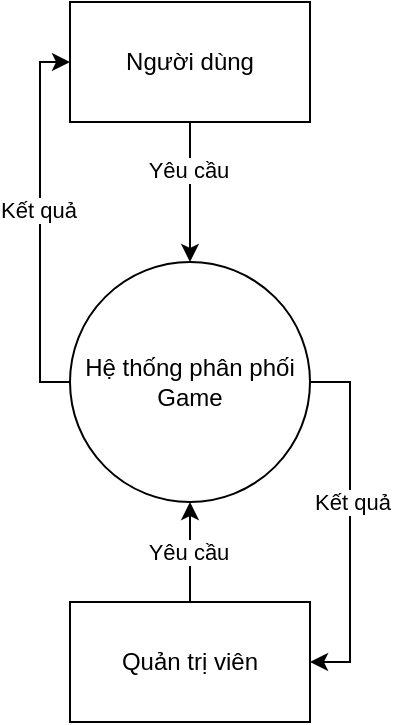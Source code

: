 <mxfile version="26.2.13">
  <diagram name="Page-1" id="SwjTgwN1QWsNc82WDKDY">
    <mxGraphModel dx="666" dy="392" grid="1" gridSize="10" guides="1" tooltips="1" connect="1" arrows="1" fold="1" page="1" pageScale="1" pageWidth="850" pageHeight="1100" math="0" shadow="0">
      <root>
        <mxCell id="0" />
        <mxCell id="1" parent="0" />
        <mxCell id="elirXB4yxsz7Gkl_bgDn-37" style="edgeStyle=orthogonalEdgeStyle;rounded=0;orthogonalLoop=1;jettySize=auto;html=1;" edge="1" parent="1" source="elirXB4yxsz7Gkl_bgDn-34" target="elirXB4yxsz7Gkl_bgDn-36">
          <mxGeometry relative="1" as="geometry" />
        </mxCell>
        <mxCell id="elirXB4yxsz7Gkl_bgDn-44" value="Yêu cầu" style="edgeLabel;html=1;align=center;verticalAlign=middle;resizable=0;points=[];" vertex="1" connectable="0" parent="elirXB4yxsz7Gkl_bgDn-37">
          <mxGeometry x="-0.314" y="-1" relative="1" as="geometry">
            <mxPoint as="offset" />
          </mxGeometry>
        </mxCell>
        <mxCell id="elirXB4yxsz7Gkl_bgDn-34" value="Người dùng" style="rounded=0;whiteSpace=wrap;html=1;" vertex="1" parent="1">
          <mxGeometry x="365" y="80" width="120" height="60" as="geometry" />
        </mxCell>
        <mxCell id="elirXB4yxsz7Gkl_bgDn-42" style="edgeStyle=orthogonalEdgeStyle;rounded=0;orthogonalLoop=1;jettySize=auto;html=1;entryX=1;entryY=0.5;entryDx=0;entryDy=0;" edge="1" parent="1" source="elirXB4yxsz7Gkl_bgDn-36" target="elirXB4yxsz7Gkl_bgDn-39">
          <mxGeometry relative="1" as="geometry">
            <Array as="points">
              <mxPoint x="505" y="270" />
              <mxPoint x="505" y="410" />
            </Array>
          </mxGeometry>
        </mxCell>
        <mxCell id="elirXB4yxsz7Gkl_bgDn-47" value="Kết quả" style="edgeLabel;html=1;align=center;verticalAlign=middle;resizable=0;points=[];" vertex="1" connectable="0" parent="elirXB4yxsz7Gkl_bgDn-42">
          <mxGeometry x="0.073" y="1" relative="1" as="geometry">
            <mxPoint y="-17" as="offset" />
          </mxGeometry>
        </mxCell>
        <mxCell id="elirXB4yxsz7Gkl_bgDn-43" style="edgeStyle=orthogonalEdgeStyle;rounded=0;orthogonalLoop=1;jettySize=auto;html=1;entryX=0;entryY=0.5;entryDx=0;entryDy=0;" edge="1" parent="1" source="elirXB4yxsz7Gkl_bgDn-36" target="elirXB4yxsz7Gkl_bgDn-34">
          <mxGeometry relative="1" as="geometry">
            <Array as="points">
              <mxPoint x="350" y="270" />
              <mxPoint x="350" y="110" />
            </Array>
          </mxGeometry>
        </mxCell>
        <mxCell id="elirXB4yxsz7Gkl_bgDn-45" value="Kết quả" style="edgeLabel;html=1;align=center;verticalAlign=middle;resizable=0;points=[];" vertex="1" connectable="0" parent="elirXB4yxsz7Gkl_bgDn-43">
          <mxGeometry x="0.066" y="1" relative="1" as="geometry">
            <mxPoint as="offset" />
          </mxGeometry>
        </mxCell>
        <mxCell id="elirXB4yxsz7Gkl_bgDn-36" value="&lt;div&gt;Hệ thống phân phối Game&lt;/div&gt;" style="ellipse;whiteSpace=wrap;html=1;aspect=fixed;" vertex="1" parent="1">
          <mxGeometry x="365" y="210" width="120" height="120" as="geometry" />
        </mxCell>
        <mxCell id="elirXB4yxsz7Gkl_bgDn-40" style="edgeStyle=orthogonalEdgeStyle;rounded=0;orthogonalLoop=1;jettySize=auto;html=1;" edge="1" parent="1" source="elirXB4yxsz7Gkl_bgDn-39" target="elirXB4yxsz7Gkl_bgDn-36">
          <mxGeometry relative="1" as="geometry" />
        </mxCell>
        <mxCell id="elirXB4yxsz7Gkl_bgDn-46" value="Yêu cầu" style="edgeLabel;html=1;align=center;verticalAlign=middle;resizable=0;points=[];" vertex="1" connectable="0" parent="elirXB4yxsz7Gkl_bgDn-40">
          <mxGeometry x="-0.006" y="1" relative="1" as="geometry">
            <mxPoint as="offset" />
          </mxGeometry>
        </mxCell>
        <mxCell id="elirXB4yxsz7Gkl_bgDn-39" value="&lt;div&gt;Quản trị viên&lt;/div&gt;" style="rounded=0;whiteSpace=wrap;html=1;" vertex="1" parent="1">
          <mxGeometry x="365" y="380" width="120" height="60" as="geometry" />
        </mxCell>
      </root>
    </mxGraphModel>
  </diagram>
</mxfile>
